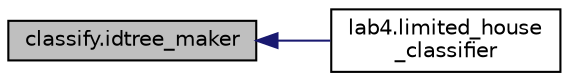 digraph "classify.idtree_maker"
{
  edge [fontname="Helvetica",fontsize="10",labelfontname="Helvetica",labelfontsize="10"];
  node [fontname="Helvetica",fontsize="10",shape=record];
  rankdir="LR";
  Node1 [label="classify.idtree_maker",height=0.2,width=0.4,color="black", fillcolor="grey75", style="filled", fontcolor="black"];
  Node1 -> Node2 [dir="back",color="midnightblue",fontsize="10",style="solid"];
  Node2 [label="lab4.limited_house\l_classifier",height=0.2,width=0.4,color="black", fillcolor="white", style="filled",URL="$namespacelab4.html#afeb6f3043e63aad7e472bc70ac32b8cc",tooltip="Now try it on the House of Representatives. "];
}
